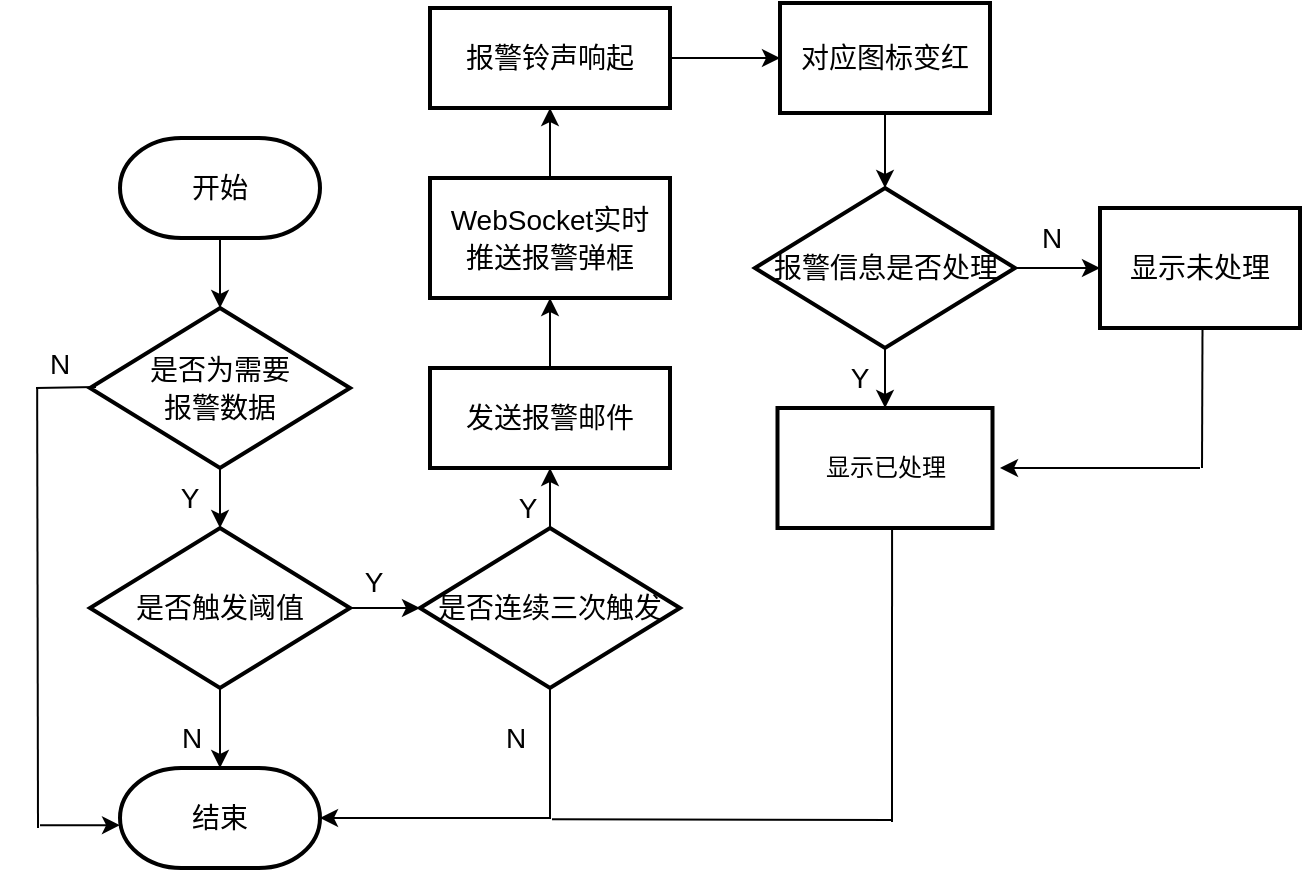 <mxfile version="27.0.3">
  <diagram name="第 1 页" id="sS53NXLEoRzRVVWsUUTI">
    <mxGraphModel dx="1250" dy="688" grid="1" gridSize="10" guides="1" tooltips="1" connect="1" arrows="1" fold="1" page="1" pageScale="1" pageWidth="827" pageHeight="1169" math="0" shadow="0">
      <root>
        <mxCell id="0" />
        <mxCell id="1" parent="0" />
        <mxCell id="0e7CbPu21JDnjZyUHX5j-1" value="" style="edgeStyle=orthogonalEdgeStyle;rounded=0;orthogonalLoop=1;jettySize=auto;html=1;" edge="1" parent="1" source="_wLn5ls_Q7rBs55Hm41x-1" target="_wLn5ls_Q7rBs55Hm41x-4">
          <mxGeometry relative="1" as="geometry" />
        </mxCell>
        <mxCell id="_wLn5ls_Q7rBs55Hm41x-1" value="&lt;font style=&quot;font-size: 14px;&quot;&gt;开始&lt;/font&gt;" style="strokeWidth=2;html=1;shape=mxgraph.flowchart.terminator;whiteSpace=wrap;" parent="1" vertex="1">
          <mxGeometry x="180" y="335" width="100" height="50" as="geometry" />
        </mxCell>
        <mxCell id="_wLn5ls_Q7rBs55Hm41x-7" value="" style="edgeStyle=orthogonalEdgeStyle;rounded=0;orthogonalLoop=1;jettySize=auto;html=1;" parent="1" source="_wLn5ls_Q7rBs55Hm41x-4" target="_wLn5ls_Q7rBs55Hm41x-6" edge="1">
          <mxGeometry relative="1" as="geometry" />
        </mxCell>
        <mxCell id="_wLn5ls_Q7rBs55Hm41x-4" value="&lt;div style=&quot;line-height: 50%;&quot;&gt;&lt;p class=&quot;MsoNormal&quot;&gt;&lt;font style=&quot;font-size: 14px; line-height: 50%;&quot;&gt;是否为需要&lt;/font&gt;&lt;/p&gt;&lt;p class=&quot;MsoNormal&quot;&gt;&lt;font style=&quot;font-size: 14px; line-height: 50%;&quot;&gt;报警数据&lt;/font&gt;&lt;/p&gt;&lt;/div&gt;" style="rhombus;whiteSpace=wrap;html=1;strokeWidth=2;" parent="1" vertex="1">
          <mxGeometry x="165" y="420" width="130" height="80" as="geometry" />
        </mxCell>
        <mxCell id="_wLn5ls_Q7rBs55Hm41x-9" value="" style="edgeStyle=orthogonalEdgeStyle;rounded=0;orthogonalLoop=1;jettySize=auto;html=1;" parent="1" source="_wLn5ls_Q7rBs55Hm41x-6" target="_wLn5ls_Q7rBs55Hm41x-8" edge="1">
          <mxGeometry relative="1" as="geometry" />
        </mxCell>
        <mxCell id="_wLn5ls_Q7rBs55Hm41x-13" style="edgeStyle=orthogonalEdgeStyle;rounded=0;orthogonalLoop=1;jettySize=auto;html=1;" parent="1" source="_wLn5ls_Q7rBs55Hm41x-6" target="_wLn5ls_Q7rBs55Hm41x-12" edge="1">
          <mxGeometry relative="1" as="geometry" />
        </mxCell>
        <mxCell id="_wLn5ls_Q7rBs55Hm41x-6" value="&lt;p class=&quot;MsoNormal&quot;&gt;&lt;font face=&quot;Helvetica&quot; style=&quot;font-size: 14px;&quot;&gt;是否触发阈值&lt;/font&gt;&lt;/p&gt;" style="rhombus;whiteSpace=wrap;html=1;strokeWidth=2;" parent="1" vertex="1">
          <mxGeometry x="165" y="530" width="130" height="80" as="geometry" />
        </mxCell>
        <mxCell id="_wLn5ls_Q7rBs55Hm41x-23" value="" style="edgeStyle=orthogonalEdgeStyle;rounded=0;orthogonalLoop=1;jettySize=auto;html=1;" parent="1" source="_wLn5ls_Q7rBs55Hm41x-8" target="_wLn5ls_Q7rBs55Hm41x-22" edge="1">
          <mxGeometry relative="1" as="geometry" />
        </mxCell>
        <mxCell id="_wLn5ls_Q7rBs55Hm41x-8" value="&lt;p class=&quot;MsoNormal&quot;&gt;&lt;font style=&quot;font-size: 14px;&quot;&gt;是否连续三次触发&lt;/font&gt;&lt;/p&gt;" style="rhombus;whiteSpace=wrap;html=1;strokeWidth=2;" parent="1" vertex="1">
          <mxGeometry x="330" y="530" width="130" height="80" as="geometry" />
        </mxCell>
        <mxCell id="_wLn5ls_Q7rBs55Hm41x-12" value="&lt;font style=&quot;font-size: 14px;&quot;&gt;结束&lt;/font&gt;" style="strokeWidth=2;html=1;shape=mxgraph.flowchart.terminator;whiteSpace=wrap;" parent="1" vertex="1">
          <mxGeometry x="180" y="650" width="100" height="50" as="geometry" />
        </mxCell>
        <mxCell id="_wLn5ls_Q7rBs55Hm41x-14" style="edgeStyle=orthogonalEdgeStyle;rounded=0;orthogonalLoop=1;jettySize=auto;html=1;exitX=0.5;exitY=1;exitDx=0;exitDy=0;entryX=1;entryY=0.5;entryDx=0;entryDy=0;entryPerimeter=0;" parent="1" source="_wLn5ls_Q7rBs55Hm41x-8" target="_wLn5ls_Q7rBs55Hm41x-12" edge="1">
          <mxGeometry relative="1" as="geometry">
            <Array as="points">
              <mxPoint x="395" y="675" />
            </Array>
          </mxGeometry>
        </mxCell>
        <mxCell id="_wLn5ls_Q7rBs55Hm41x-19" value="" style="endArrow=none;html=1;rounded=0;" parent="1" edge="1">
          <mxGeometry width="50" height="50" relative="1" as="geometry">
            <mxPoint x="138" y="460" as="sourcePoint" />
            <mxPoint x="168" y="459.5" as="targetPoint" />
          </mxGeometry>
        </mxCell>
        <mxCell id="_wLn5ls_Q7rBs55Hm41x-20" value="" style="endArrow=none;html=1;rounded=0;" parent="1" edge="1">
          <mxGeometry width="50" height="50" relative="1" as="geometry">
            <mxPoint x="139" y="680" as="sourcePoint" />
            <mxPoint x="138.58" y="460" as="targetPoint" />
          </mxGeometry>
        </mxCell>
        <mxCell id="_wLn5ls_Q7rBs55Hm41x-21" value="" style="endArrow=classic;html=1;rounded=0;" parent="1" edge="1">
          <mxGeometry width="50" height="50" relative="1" as="geometry">
            <mxPoint x="140" y="678.58" as="sourcePoint" />
            <mxPoint x="180" y="678.58" as="targetPoint" />
          </mxGeometry>
        </mxCell>
        <mxCell id="_wLn5ls_Q7rBs55Hm41x-25" value="" style="edgeStyle=orthogonalEdgeStyle;rounded=0;orthogonalLoop=1;jettySize=auto;html=1;" parent="1" source="_wLn5ls_Q7rBs55Hm41x-22" target="_wLn5ls_Q7rBs55Hm41x-24" edge="1">
          <mxGeometry relative="1" as="geometry" />
        </mxCell>
        <mxCell id="_wLn5ls_Q7rBs55Hm41x-22" value="&lt;p class=&quot;MsoNormal&quot;&gt;&lt;font face=&quot;Helvetica&quot; style=&quot;font-size: 14px;&quot;&gt;发送报警邮件&lt;/font&gt;&lt;span style=&quot;mso-spacerun:&#39;yes&#39;;font-family:宋体;mso-ascii-font-family:Calibri;&lt;br/&gt;mso-hansi-font-family:Calibri;mso-bidi-font-family:&#39;Times New Roman&#39;;font-size:10.5pt;&lt;br/&gt;mso-font-kerning:1.0pt;&quot;&gt;&lt;/span&gt;&lt;/p&gt;" style="whiteSpace=wrap;html=1;strokeWidth=2;" parent="1" vertex="1">
          <mxGeometry x="335" y="450" width="120" height="50" as="geometry" />
        </mxCell>
        <mxCell id="_wLn5ls_Q7rBs55Hm41x-27" value="" style="edgeStyle=orthogonalEdgeStyle;rounded=0;orthogonalLoop=1;jettySize=auto;html=1;" parent="1" source="_wLn5ls_Q7rBs55Hm41x-24" target="_wLn5ls_Q7rBs55Hm41x-26" edge="1">
          <mxGeometry relative="1" as="geometry" />
        </mxCell>
        <mxCell id="_wLn5ls_Q7rBs55Hm41x-24" value="&lt;div style=&quot;line-height: 50%;&quot;&gt;&lt;p class=&quot;MsoNormal&quot;&gt;&lt;font style=&quot;font-size: 14px; line-height: 50%;&quot; face=&quot;Helvetica&quot;&gt;&lt;font&gt;WebSocket&lt;/font&gt;&lt;font&gt;实时&lt;/font&gt;&lt;/font&gt;&lt;/p&gt;&lt;p class=&quot;MsoNormal&quot;&gt;&lt;font face=&quot;Helvetica&quot;&gt;&lt;font style=&quot;font-size: 14px; line-height: 50%;&quot;&gt;推送报警弹框&lt;/font&gt;&lt;/font&gt;&lt;/p&gt;&lt;/div&gt;" style="whiteSpace=wrap;html=1;strokeWidth=2;" parent="1" vertex="1">
          <mxGeometry x="335" y="355" width="120" height="60" as="geometry" />
        </mxCell>
        <mxCell id="_wLn5ls_Q7rBs55Hm41x-29" value="" style="edgeStyle=orthogonalEdgeStyle;rounded=0;orthogonalLoop=1;jettySize=auto;html=1;" parent="1" source="_wLn5ls_Q7rBs55Hm41x-26" target="_wLn5ls_Q7rBs55Hm41x-28" edge="1">
          <mxGeometry relative="1" as="geometry" />
        </mxCell>
        <mxCell id="_wLn5ls_Q7rBs55Hm41x-26" value="&lt;p class=&quot;MsoNormal&quot;&gt;&lt;font face=&quot;Helvetica&quot; style=&quot;font-size: 14px;&quot;&gt;报警铃声响起&lt;/font&gt;&lt;/p&gt;" style="whiteSpace=wrap;html=1;strokeWidth=2;" parent="1" vertex="1">
          <mxGeometry x="335" y="270" width="120" height="50" as="geometry" />
        </mxCell>
        <mxCell id="_wLn5ls_Q7rBs55Hm41x-31" value="" style="edgeStyle=orthogonalEdgeStyle;rounded=0;orthogonalLoop=1;jettySize=auto;html=1;" parent="1" source="_wLn5ls_Q7rBs55Hm41x-28" target="_wLn5ls_Q7rBs55Hm41x-30" edge="1">
          <mxGeometry relative="1" as="geometry" />
        </mxCell>
        <mxCell id="_wLn5ls_Q7rBs55Hm41x-28" value="&lt;p class=&quot;MsoNormal&quot;&gt;&lt;font style=&quot;font-size: 14px;&quot;&gt;对应图标变红&lt;/font&gt;&lt;/p&gt;" style="whiteSpace=wrap;html=1;strokeWidth=2;" parent="1" vertex="1">
          <mxGeometry x="510" y="267.5" width="105" height="55" as="geometry" />
        </mxCell>
        <mxCell id="_wLn5ls_Q7rBs55Hm41x-33" value="" style="edgeStyle=orthogonalEdgeStyle;rounded=0;orthogonalLoop=1;jettySize=auto;html=1;" parent="1" source="_wLn5ls_Q7rBs55Hm41x-30" target="_wLn5ls_Q7rBs55Hm41x-32" edge="1">
          <mxGeometry relative="1" as="geometry" />
        </mxCell>
        <mxCell id="_wLn5ls_Q7rBs55Hm41x-35" value="" style="edgeStyle=orthogonalEdgeStyle;rounded=0;orthogonalLoop=1;jettySize=auto;html=1;" parent="1" source="_wLn5ls_Q7rBs55Hm41x-30" target="_wLn5ls_Q7rBs55Hm41x-34" edge="1">
          <mxGeometry relative="1" as="geometry" />
        </mxCell>
        <mxCell id="_wLn5ls_Q7rBs55Hm41x-30" value="&lt;p class=&quot;MsoNormal&quot;&gt;&lt;font face=&quot;Helvetica&quot; style=&quot;font-size: 14px;&quot;&gt;报警信息是否处理&lt;/font&gt;&lt;/p&gt;" style="rhombus;whiteSpace=wrap;html=1;strokeWidth=2;" parent="1" vertex="1">
          <mxGeometry x="497.5" y="360" width="130" height="80" as="geometry" />
        </mxCell>
        <mxCell id="_wLn5ls_Q7rBs55Hm41x-32" value="&lt;p class=&quot;MsoNormal&quot;&gt;&lt;font face=&quot;Helvetica&quot; style=&quot;&quot;&gt;显示已处理&lt;/font&gt;&lt;/p&gt;" style="whiteSpace=wrap;html=1;strokeWidth=2;" parent="1" vertex="1">
          <mxGeometry x="508.75" y="470" width="107.5" height="60" as="geometry" />
        </mxCell>
        <mxCell id="_wLn5ls_Q7rBs55Hm41x-34" value="&lt;p class=&quot;MsoNormal&quot;&gt;&lt;font face=&quot;Helvetica&quot; style=&quot;font-size: 14px;&quot;&gt;显示未处理&lt;/font&gt;&lt;span style=&quot;mso-spacerun:&#39;yes&#39;;font-family:宋体;mso-ascii-font-family:Calibri;&lt;br/&gt;mso-hansi-font-family:Calibri;mso-bidi-font-family:&#39;Times New Roman&#39;;font-size:10.5pt;&lt;br/&gt;mso-font-kerning:1.0pt;&quot;&gt;&lt;/span&gt;&lt;/p&gt;" style="whiteSpace=wrap;html=1;strokeWidth=2;" parent="1" vertex="1">
          <mxGeometry x="670" y="370" width="100" height="60" as="geometry" />
        </mxCell>
        <mxCell id="_wLn5ls_Q7rBs55Hm41x-36" value="" style="endArrow=none;html=1;rounded=0;entryX=0.5;entryY=1;entryDx=0;entryDy=0;" parent="1" edge="1">
          <mxGeometry width="50" height="50" relative="1" as="geometry">
            <mxPoint x="721" y="500" as="sourcePoint" />
            <mxPoint x="721.25" y="430" as="targetPoint" />
          </mxGeometry>
        </mxCell>
        <mxCell id="_wLn5ls_Q7rBs55Hm41x-37" value="" style="endArrow=classic;html=1;rounded=0;" parent="1" edge="1">
          <mxGeometry width="50" height="50" relative="1" as="geometry">
            <mxPoint x="720" y="500" as="sourcePoint" />
            <mxPoint x="620" y="500" as="targetPoint" />
          </mxGeometry>
        </mxCell>
        <mxCell id="_wLn5ls_Q7rBs55Hm41x-39" value="" style="endArrow=none;html=1;rounded=0;entryX=0.57;entryY=1;entryDx=0;entryDy=0;entryPerimeter=0;" parent="1" edge="1">
          <mxGeometry width="50" height="50" relative="1" as="geometry">
            <mxPoint x="566" y="677" as="sourcePoint" />
            <mxPoint x="566.025" y="530" as="targetPoint" />
          </mxGeometry>
        </mxCell>
        <mxCell id="_wLn5ls_Q7rBs55Hm41x-41" value="" style="endArrow=none;html=1;rounded=0;" parent="1" edge="1">
          <mxGeometry width="50" height="50" relative="1" as="geometry">
            <mxPoint x="396" y="675.58" as="sourcePoint" />
            <mxPoint x="566" y="676" as="targetPoint" />
          </mxGeometry>
        </mxCell>
        <mxCell id="_wLn5ls_Q7rBs55Hm41x-42" value="&lt;font style=&quot;font-size: 14px;&quot;&gt;Y&lt;/font&gt;" style="text;html=1;align=center;verticalAlign=middle;whiteSpace=wrap;rounded=0;" parent="1" vertex="1">
          <mxGeometry x="185" y="500" width="60" height="30" as="geometry" />
        </mxCell>
        <mxCell id="_wLn5ls_Q7rBs55Hm41x-43" value="&lt;font style=&quot;font-size: 14px;&quot;&gt;N&lt;/font&gt;" style="text;html=1;align=center;verticalAlign=middle;whiteSpace=wrap;rounded=0;" parent="1" vertex="1">
          <mxGeometry x="120" y="433" width="60" height="30" as="geometry" />
        </mxCell>
        <mxCell id="_wLn5ls_Q7rBs55Hm41x-44" value="&lt;font style=&quot;font-size: 14px;&quot;&gt;N&lt;/font&gt;" style="text;html=1;align=center;verticalAlign=middle;whiteSpace=wrap;rounded=0;" parent="1" vertex="1">
          <mxGeometry x="186" y="620" width="60" height="30" as="geometry" />
        </mxCell>
        <mxCell id="_wLn5ls_Q7rBs55Hm41x-45" value="&lt;font style=&quot;font-size: 14px;&quot;&gt;Y&lt;/font&gt;" style="text;html=1;align=center;verticalAlign=middle;whiteSpace=wrap;rounded=0;" parent="1" vertex="1">
          <mxGeometry x="277" y="542" width="60" height="30" as="geometry" />
        </mxCell>
        <mxCell id="_wLn5ls_Q7rBs55Hm41x-46" value="&lt;font style=&quot;font-size: 14px;&quot;&gt;N&lt;/font&gt;" style="text;html=1;align=center;verticalAlign=middle;whiteSpace=wrap;rounded=0;" parent="1" vertex="1">
          <mxGeometry x="616.25" y="370" width="60" height="30" as="geometry" />
        </mxCell>
        <mxCell id="_wLn5ls_Q7rBs55Hm41x-47" value="&lt;font style=&quot;font-size: 14px;&quot;&gt;Y&lt;/font&gt;" style="text;html=1;align=center;verticalAlign=middle;whiteSpace=wrap;rounded=0;" parent="1" vertex="1">
          <mxGeometry x="354" y="505" width="60" height="30" as="geometry" />
        </mxCell>
        <mxCell id="_wLn5ls_Q7rBs55Hm41x-48" value="&lt;font style=&quot;font-size: 14px;&quot;&gt;N&lt;/font&gt;" style="text;html=1;align=center;verticalAlign=middle;whiteSpace=wrap;rounded=0;" parent="1" vertex="1">
          <mxGeometry x="348" y="620" width="60" height="30" as="geometry" />
        </mxCell>
        <mxCell id="_wLn5ls_Q7rBs55Hm41x-49" value="&lt;font style=&quot;font-size: 14px;&quot;&gt;Y&lt;/font&gt;" style="text;html=1;align=center;verticalAlign=middle;whiteSpace=wrap;rounded=0;" parent="1" vertex="1">
          <mxGeometry x="520" y="440" width="60" height="30" as="geometry" />
        </mxCell>
      </root>
    </mxGraphModel>
  </diagram>
</mxfile>
